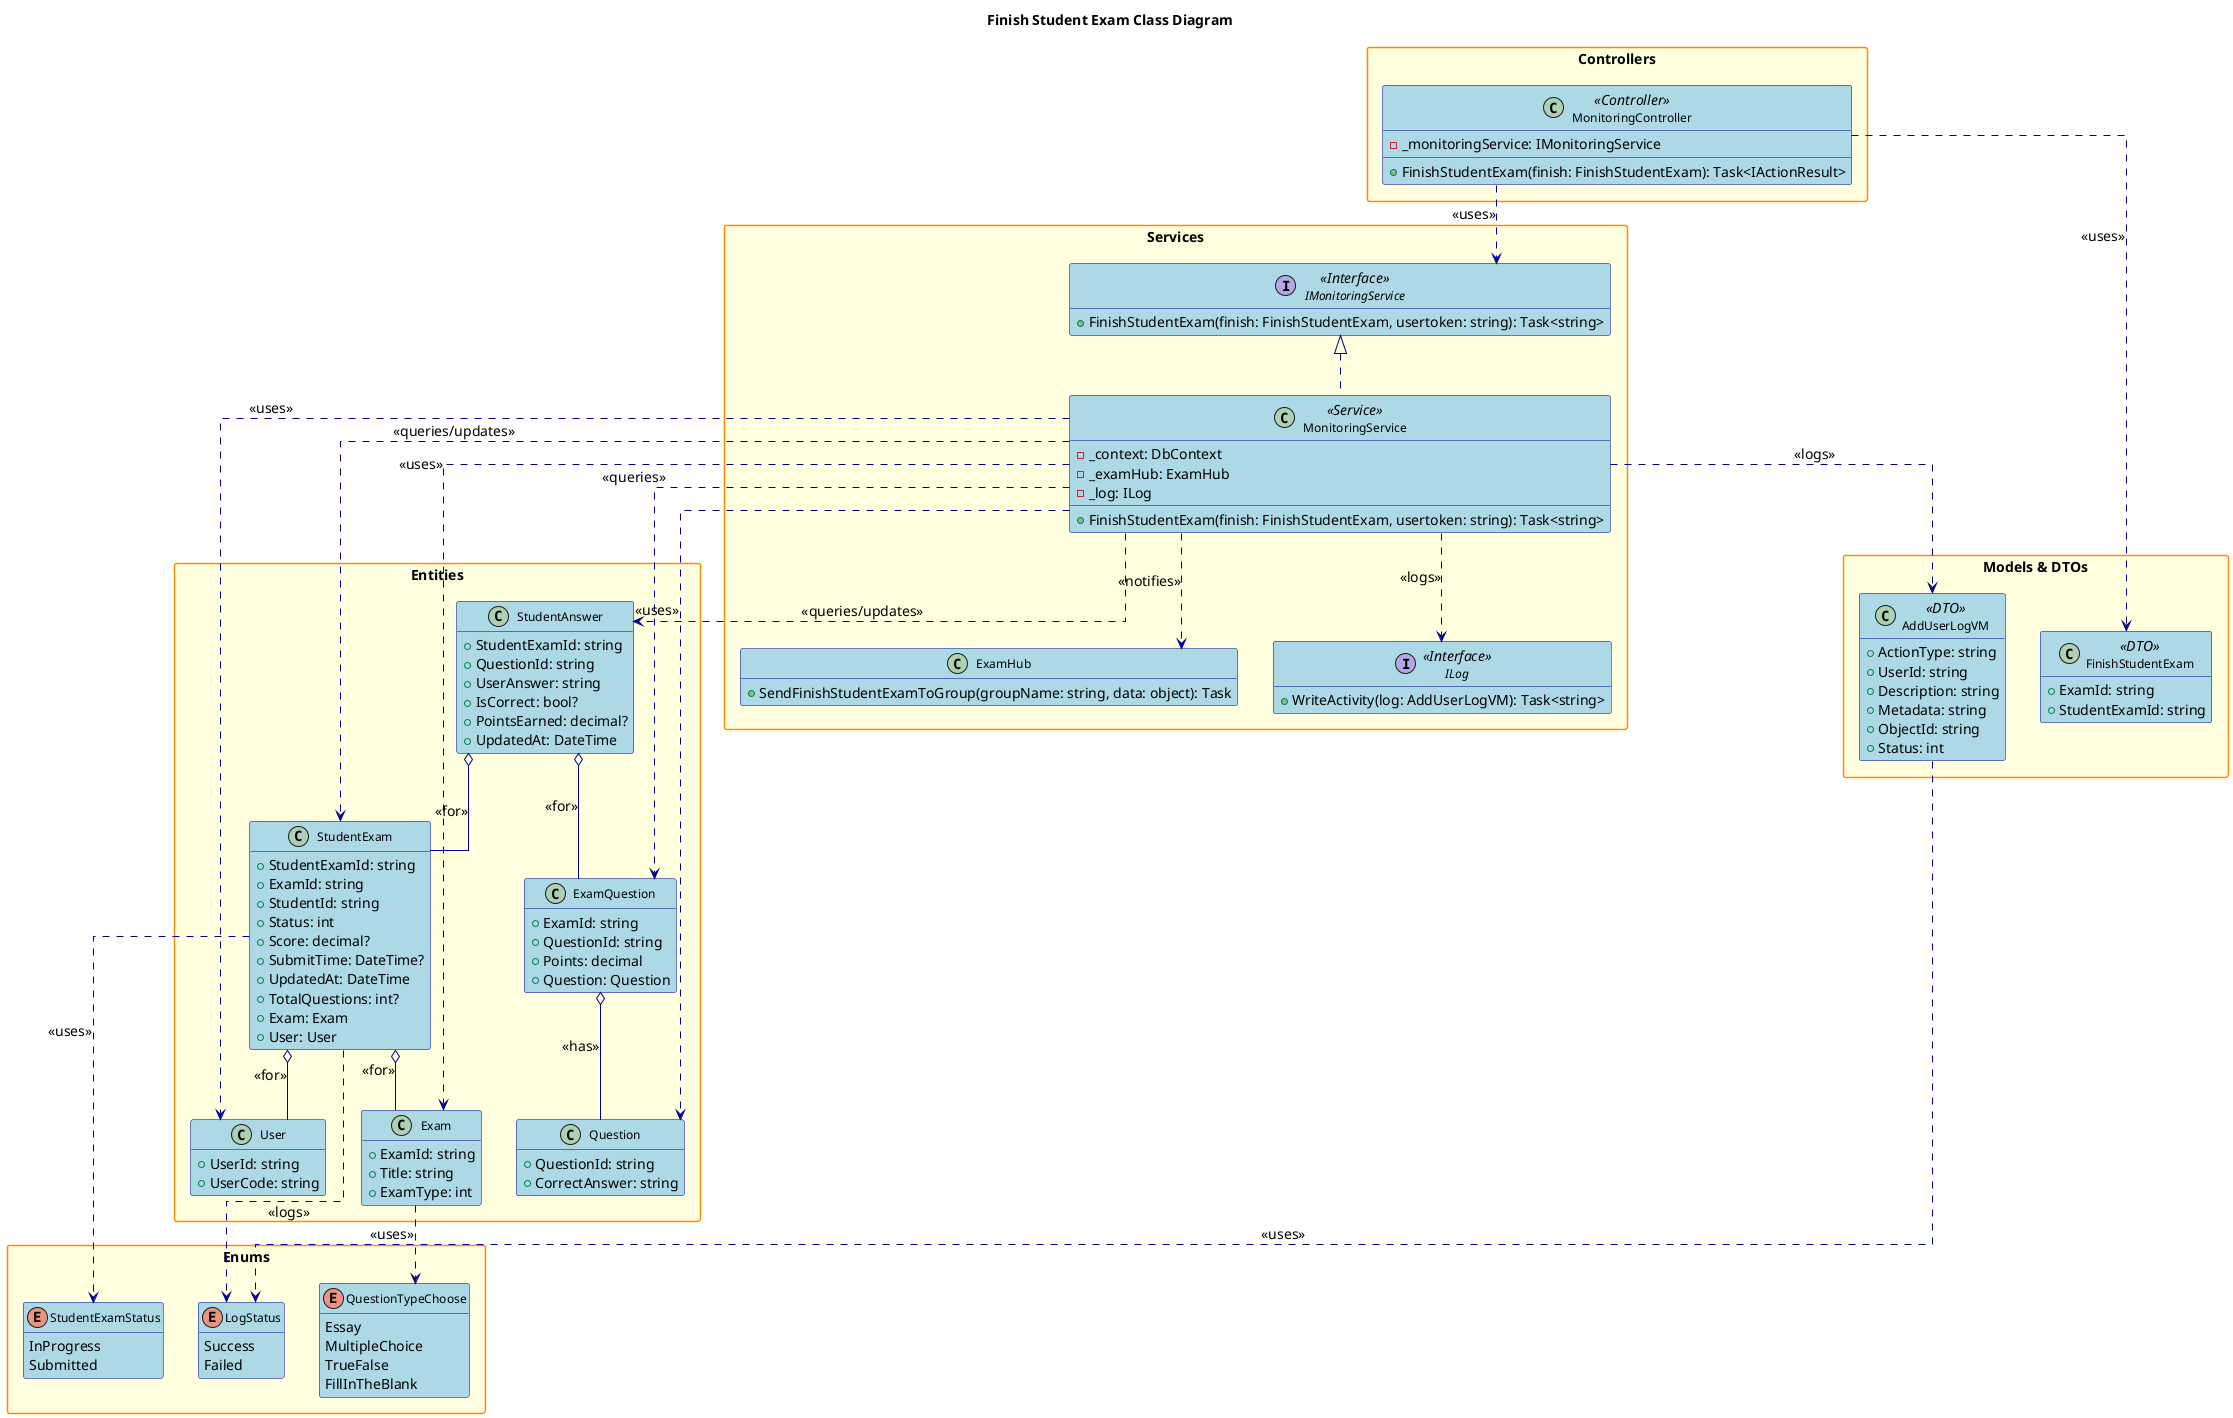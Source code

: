 @startuml
' Class Diagram for Finish Student Exam Feature

title Finish Student Exam Class Diagram

hide empty members
skinparam packageStyle rectangle
skinparam linetype ortho
skinparam defaultFontSize 14
skinparam defaultFontName Arial
skinparam classFontSize 12
skinparam classFontName Arial
skinparam noteFontSize 11
skinparam noteFontName Arial

skinparam class {
    BackgroundColor LightBlue
    BorderColor DarkBlue
    ArrowColor DarkBlue
    FontSize 12
}

skinparam package {
    BackgroundColor LightYellow
    BorderColor DarkOrange
    FontSize 14
    FontStyle bold
}

skinparam interface {
    BackgroundColor LightGreen
    BorderColor DarkGreen
    FontSize 12
}

skinparam enum {
    BackgroundColor LightCyan
    BorderColor DarkCyan
    FontSize 12
}

package "Controllers" {
    class MonitoringController <<Controller>> {
        - _monitoringService: IMonitoringService
        + FinishStudentExam(finish: FinishStudentExam): Task<IActionResult>
    }
}

package "Services" {
    interface IMonitoringService <<Interface>> {
        + FinishStudentExam(finish: FinishStudentExam, usertoken: string): Task<string>
    }
    class MonitoringService <<Service>> {
        - _context: DbContext
        - _examHub: ExamHub
        - _log: ILog
        + FinishStudentExam(finish: FinishStudentExam, usertoken: string): Task<string>
    }
    class ExamHub {
        + SendFinishStudentExamToGroup(groupName: string, data: object): Task
    }
    interface ILog <<Interface>> {
        + WriteActivity(log: AddUserLogVM): Task<string>
    }
}

package "Models & DTOs" {
    class FinishStudentExam <<DTO>> {
        + ExamId: string
        + StudentExamId: string
    }
    class AddUserLogVM <<DTO>> {
        + ActionType: string
        + UserId: string
        + Description: string
        + Metadata: string
        + ObjectId: string
        + Status: int
    }
}

package "Entities" {
    class StudentExam {
        + StudentExamId: string
        + ExamId: string
        + StudentId: string
        + Status: int
        + Score: decimal?
        + SubmitTime: DateTime?
        + UpdatedAt: DateTime
        + TotalQuestions: int?
        + Exam: Exam
        + User: User
    }
    class Exam {
        + ExamId: string
        + Title: string
        + ExamType: int
    }
    class User {
        + UserId: string
        + UserCode: string
    }
    class StudentAnswer {
        + StudentExamId: string
        + QuestionId: string
        + UserAnswer: string
        + IsCorrect: bool?
        + PointsEarned: decimal?
        + UpdatedAt: DateTime
    }
    class ExamQuestion {
        + ExamId: string
        + QuestionId: string
        + Points: decimal
        + Question: Question
    }
    class Question {
        + QuestionId: string
        + CorrectAnswer: string
    }
}

package "Enums" {
    enum LogStatus {
        Success
        Failed
    }
    enum StudentExamStatus {
        InProgress
        Submitted
    }
    enum QuestionTypeChoose {
        Essay
        MultipleChoice
        TrueFalse
        FillInTheBlank
    }
}

' Relationships
MonitoringController ..> IMonitoringService : <<uses>>
MonitoringController ..> FinishStudentExam : <<uses>>
IMonitoringService <|.. MonitoringService
MonitoringService ..> StudentExam : <<queries/updates>>
MonitoringService ..> StudentAnswer : <<queries/updates>>
MonitoringService ..> ExamQuestion : <<queries>>
MonitoringService ..> Question : <<uses>>
MonitoringService ..> Exam : <<uses>>
MonitoringService ..> User : <<uses>>
MonitoringService ..> ExamHub : <<notifies>>
MonitoringService ..> ILog : <<logs>>
MonitoringService ..> AddUserLogVM : <<logs>>
StudentExam o-- Exam : <<for>>
StudentExam o-- User : <<for>>
StudentExam ..> StudentExamStatus : <<uses>>
StudentExam ..> LogStatus : <<logs>>
StudentAnswer o-- StudentExam : <<for>>
StudentAnswer o-- ExamQuestion : <<for>>
ExamQuestion o-- Question : <<has>>
AddUserLogVM ..> LogStatus : <<uses>>
Exam ..> QuestionTypeChoose : <<uses>>

@enduml 